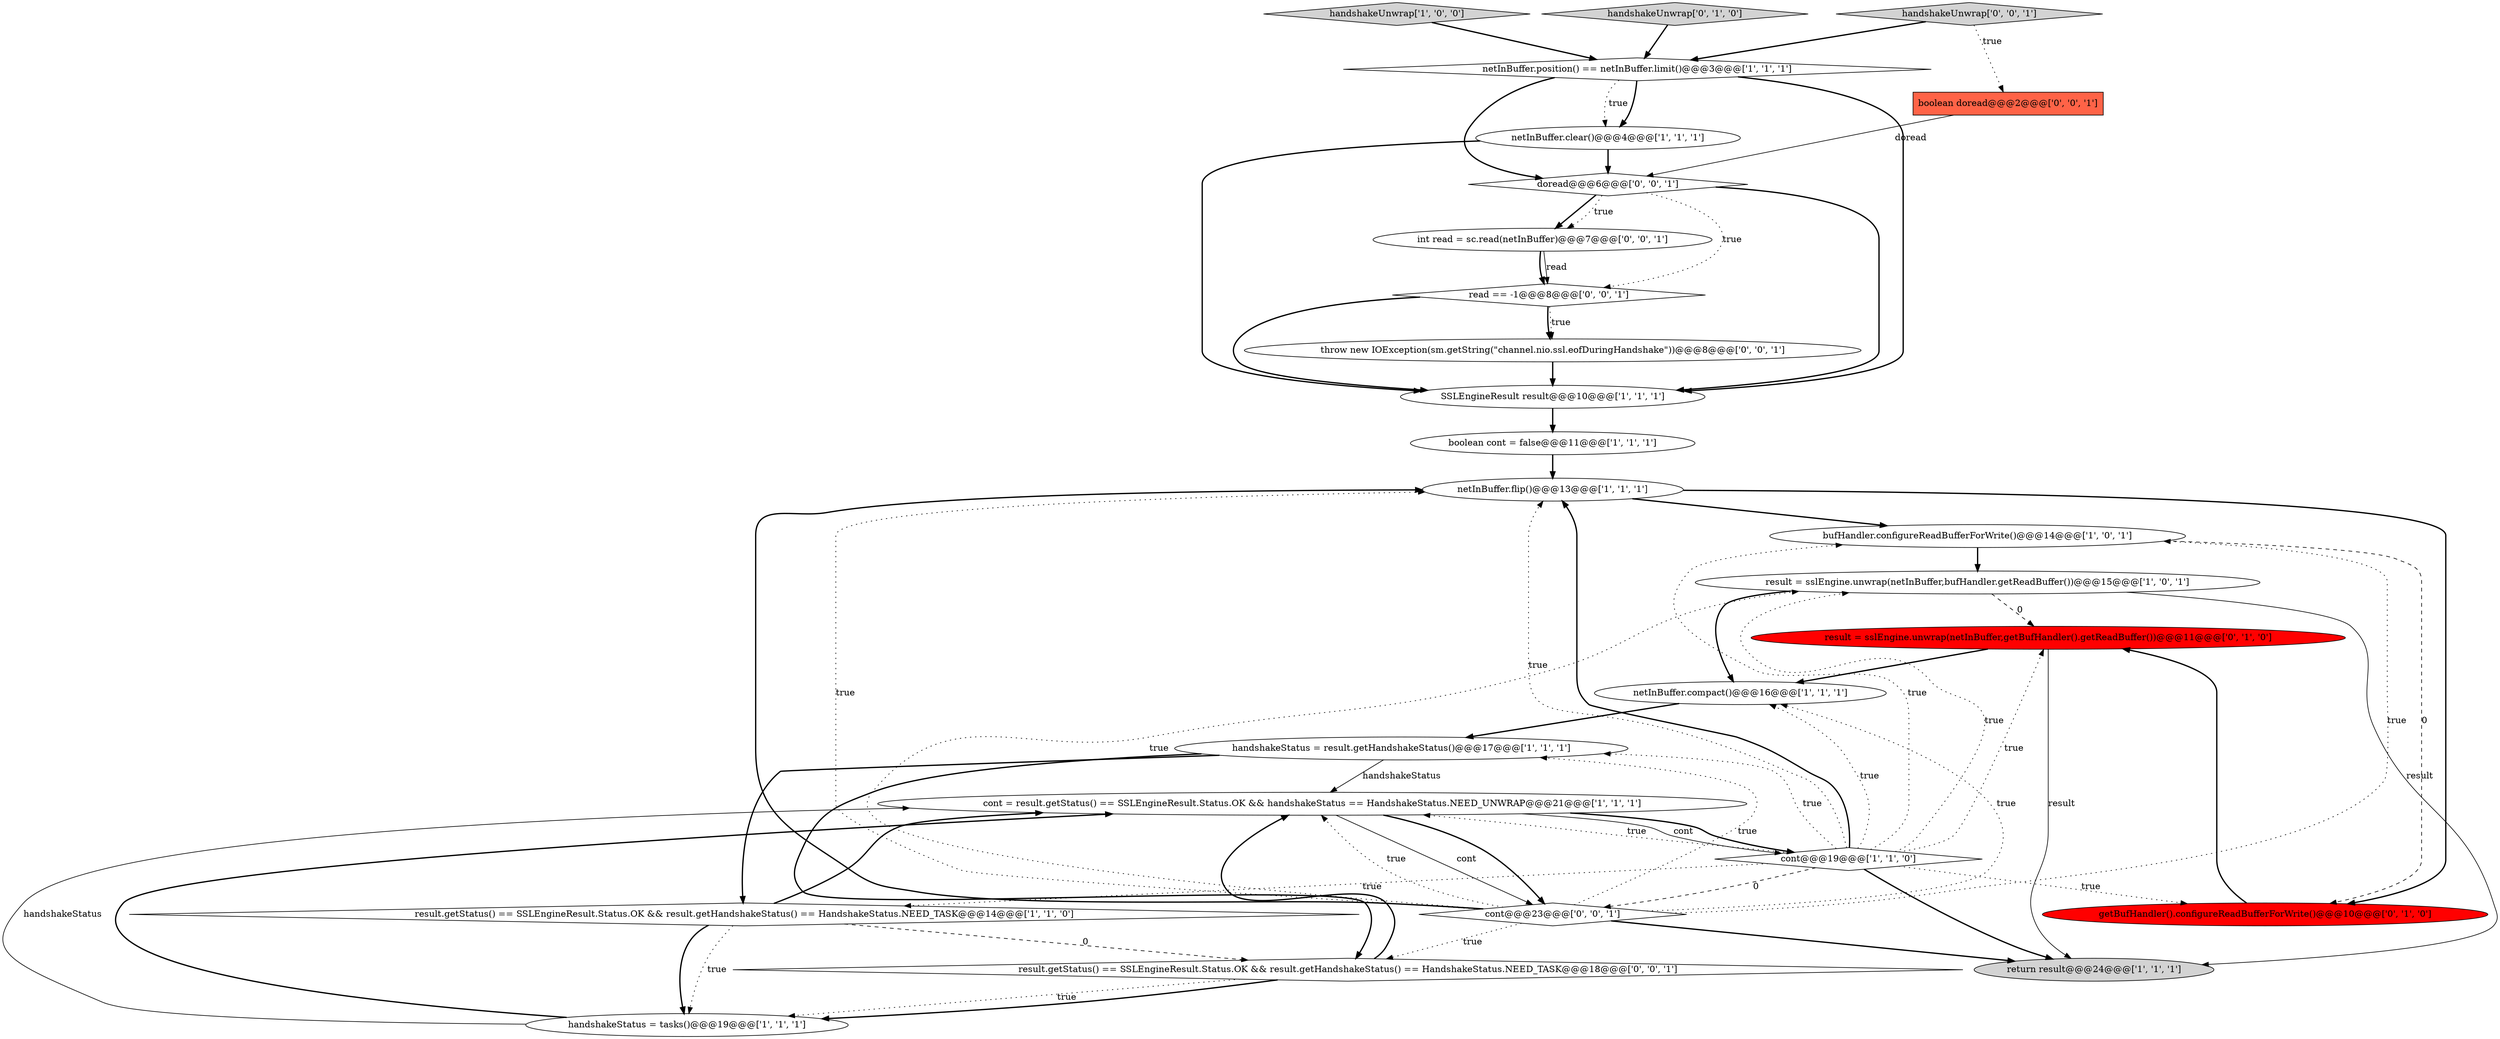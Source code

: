 digraph {
14 [style = filled, label = "SSLEngineResult result@@@10@@@['1', '1', '1']", fillcolor = white, shape = ellipse image = "AAA0AAABBB1BBB"];
17 [style = filled, label = "result = sslEngine.unwrap(netInBuffer,getBufHandler().getReadBuffer())@@@11@@@['0', '1', '0']", fillcolor = red, shape = ellipse image = "AAA1AAABBB2BBB"];
2 [style = filled, label = "netInBuffer.position() == netInBuffer.limit()@@@3@@@['1', '1', '1']", fillcolor = white, shape = diamond image = "AAA0AAABBB1BBB"];
13 [style = filled, label = "handshakeStatus = result.getHandshakeStatus()@@@17@@@['1', '1', '1']", fillcolor = white, shape = ellipse image = "AAA0AAABBB1BBB"];
6 [style = filled, label = "result = sslEngine.unwrap(netInBuffer,bufHandler.getReadBuffer())@@@15@@@['1', '0', '1']", fillcolor = white, shape = ellipse image = "AAA0AAABBB1BBB"];
20 [style = filled, label = "handshakeUnwrap['0', '0', '1']", fillcolor = lightgray, shape = diamond image = "AAA0AAABBB3BBB"];
22 [style = filled, label = "int read = sc.read(netInBuffer)@@@7@@@['0', '0', '1']", fillcolor = white, shape = ellipse image = "AAA0AAABBB3BBB"];
8 [style = filled, label = "handshakeStatus = tasks()@@@19@@@['1', '1', '1']", fillcolor = white, shape = ellipse image = "AAA0AAABBB1BBB"];
11 [style = filled, label = "netInBuffer.clear()@@@4@@@['1', '1', '1']", fillcolor = white, shape = ellipse image = "AAA0AAABBB1BBB"];
3 [style = filled, label = "netInBuffer.compact()@@@16@@@['1', '1', '1']", fillcolor = white, shape = ellipse image = "AAA0AAABBB1BBB"];
5 [style = filled, label = "bufHandler.configureReadBufferForWrite()@@@14@@@['1', '0', '1']", fillcolor = white, shape = ellipse image = "AAA0AAABBB1BBB"];
0 [style = filled, label = "handshakeUnwrap['1', '0', '0']", fillcolor = lightgray, shape = diamond image = "AAA0AAABBB1BBB"];
15 [style = filled, label = "handshakeUnwrap['0', '1', '0']", fillcolor = lightgray, shape = diamond image = "AAA0AAABBB2BBB"];
25 [style = filled, label = "doread@@@6@@@['0', '0', '1']", fillcolor = white, shape = diamond image = "AAA0AAABBB3BBB"];
4 [style = filled, label = "cont = result.getStatus() == SSLEngineResult.Status.OK && handshakeStatus == HandshakeStatus.NEED_UNWRAP@@@21@@@['1', '1', '1']", fillcolor = white, shape = ellipse image = "AAA0AAABBB1BBB"];
23 [style = filled, label = "throw new IOException(sm.getString(\"channel.nio.ssl.eofDuringHandshake\"))@@@8@@@['0', '0', '1']", fillcolor = white, shape = ellipse image = "AAA0AAABBB3BBB"];
7 [style = filled, label = "result.getStatus() == SSLEngineResult.Status.OK && result.getHandshakeStatus() == HandshakeStatus.NEED_TASK@@@14@@@['1', '1', '0']", fillcolor = white, shape = diamond image = "AAA0AAABBB1BBB"];
16 [style = filled, label = "getBufHandler().configureReadBufferForWrite()@@@10@@@['0', '1', '0']", fillcolor = red, shape = ellipse image = "AAA1AAABBB2BBB"];
24 [style = filled, label = "result.getStatus() == SSLEngineResult.Status.OK && result.getHandshakeStatus() == HandshakeStatus.NEED_TASK@@@18@@@['0', '0', '1']", fillcolor = white, shape = diamond image = "AAA0AAABBB3BBB"];
19 [style = filled, label = "read == -1@@@8@@@['0', '0', '1']", fillcolor = white, shape = diamond image = "AAA0AAABBB3BBB"];
1 [style = filled, label = "cont@@@19@@@['1', '1', '0']", fillcolor = white, shape = diamond image = "AAA0AAABBB1BBB"];
21 [style = filled, label = "cont@@@23@@@['0', '0', '1']", fillcolor = white, shape = diamond image = "AAA0AAABBB3BBB"];
12 [style = filled, label = "boolean cont = false@@@11@@@['1', '1', '1']", fillcolor = white, shape = ellipse image = "AAA0AAABBB1BBB"];
18 [style = filled, label = "boolean doread@@@2@@@['0', '0', '1']", fillcolor = tomato, shape = box image = "AAA0AAABBB3BBB"];
10 [style = filled, label = "netInBuffer.flip()@@@13@@@['1', '1', '1']", fillcolor = white, shape = ellipse image = "AAA0AAABBB1BBB"];
9 [style = filled, label = "return result@@@24@@@['1', '1', '1']", fillcolor = lightgray, shape = ellipse image = "AAA0AAABBB1BBB"];
6->3 [style = bold, label=""];
21->10 [style = bold, label=""];
15->2 [style = bold, label=""];
1->10 [style = dotted, label="true"];
13->24 [style = bold, label=""];
18->25 [style = solid, label="doread"];
1->17 [style = dotted, label="true"];
25->22 [style = bold, label=""];
11->14 [style = bold, label=""];
22->19 [style = bold, label=""];
4->21 [style = solid, label="cont"];
22->19 [style = solid, label="read"];
17->9 [style = solid, label="result"];
0->2 [style = bold, label=""];
8->4 [style = solid, label="handshakeStatus"];
4->21 [style = bold, label=""];
19->23 [style = dotted, label="true"];
6->17 [style = dashed, label="0"];
1->21 [style = dashed, label="0"];
1->4 [style = dotted, label="true"];
25->14 [style = bold, label=""];
21->10 [style = dotted, label="true"];
7->4 [style = bold, label=""];
16->17 [style = bold, label=""];
7->8 [style = bold, label=""];
21->4 [style = dotted, label="true"];
1->9 [style = bold, label=""];
1->3 [style = dotted, label="true"];
2->11 [style = dotted, label="true"];
1->7 [style = dotted, label="true"];
1->13 [style = dotted, label="true"];
23->14 [style = bold, label=""];
20->2 [style = bold, label=""];
5->16 [style = dashed, label="0"];
12->10 [style = bold, label=""];
24->4 [style = bold, label=""];
21->9 [style = bold, label=""];
6->9 [style = solid, label="result"];
10->5 [style = bold, label=""];
5->6 [style = bold, label=""];
21->24 [style = dotted, label="true"];
10->16 [style = bold, label=""];
19->14 [style = bold, label=""];
13->4 [style = solid, label="handshakeStatus"];
4->1 [style = solid, label="cont"];
7->24 [style = dashed, label="0"];
13->7 [style = bold, label=""];
19->23 [style = bold, label=""];
14->12 [style = bold, label=""];
2->14 [style = bold, label=""];
21->3 [style = dotted, label="true"];
25->22 [style = dotted, label="true"];
20->18 [style = dotted, label="true"];
3->13 [style = bold, label=""];
17->3 [style = bold, label=""];
1->6 [style = dotted, label="true"];
21->5 [style = dotted, label="true"];
21->13 [style = dotted, label="true"];
1->16 [style = dotted, label="true"];
4->1 [style = bold, label=""];
24->8 [style = dotted, label="true"];
8->4 [style = bold, label=""];
24->8 [style = bold, label=""];
7->8 [style = dotted, label="true"];
25->19 [style = dotted, label="true"];
1->10 [style = bold, label=""];
2->25 [style = bold, label=""];
2->11 [style = bold, label=""];
1->5 [style = dotted, label="true"];
11->25 [style = bold, label=""];
21->6 [style = dotted, label="true"];
}
